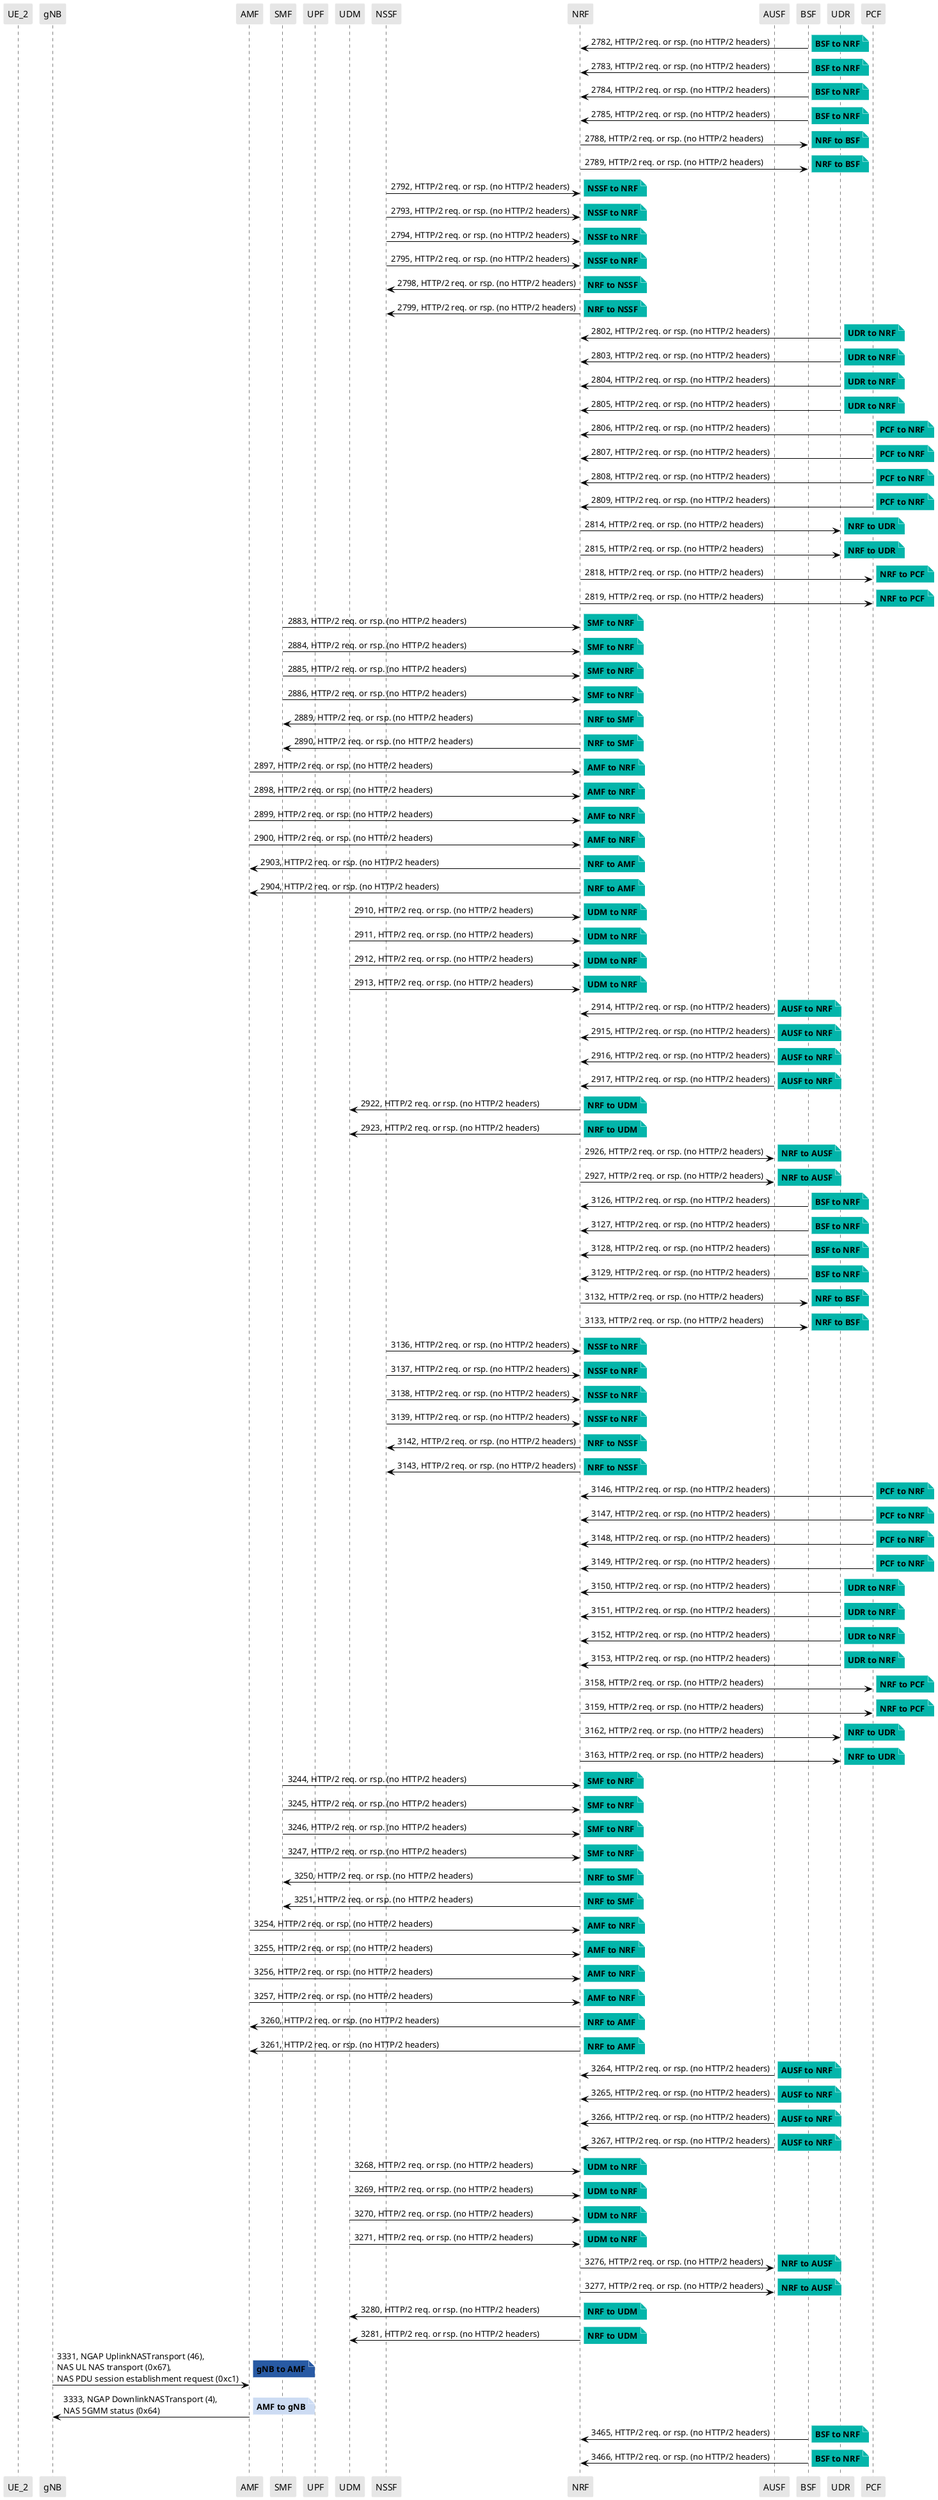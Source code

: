 @startuml
skinparam shadowing false
skinparam NoteBorderColor white
skinparam sequence {
    ArrowColor black
    LifeLineBorderColor black
    LifeLineBackgroundColor black
    ParticipantBorderColor white
    ParticipantBackgroundColor #e6e6e6
}
participant "UE_2"
participant "gNB"
participant "AMF"
participant "SMF"
participant "UPF"
participant "UDM"
participant "NSSF"
participant "NRF"
participant "AUSF"
participant "BSF"
participant "UDR"
participant "PCF"

"BSF" -> "NRF": 2782, HTTP/2 req. or rsp. (no HTTP/2 headers)

note right #03B5AA
**BSF to NRF**
end note

"BSF" -> "NRF": 2783, HTTP/2 req. or rsp. (no HTTP/2 headers)

note right #03B5AA
**BSF to NRF**
end note

"BSF" -> "NRF": 2784, HTTP/2 req. or rsp. (no HTTP/2 headers)

note right #03B5AA
**BSF to NRF**
end note

"BSF" -> "NRF": 2785, HTTP/2 req. or rsp. (no HTTP/2 headers)

note right #03B5AA
**BSF to NRF**
end note

"NRF" -> "BSF": 2788, HTTP/2 req. or rsp. (no HTTP/2 headers)

note right #03B5AA
**NRF to BSF**
end note

"NRF" -> "BSF": 2789, HTTP/2 req. or rsp. (no HTTP/2 headers)

note right #03B5AA
**NRF to BSF**
end note

"NSSF" -> "NRF": 2792, HTTP/2 req. or rsp. (no HTTP/2 headers)

note right #03B5AA
**NSSF to NRF**
end note

"NSSF" -> "NRF": 2793, HTTP/2 req. or rsp. (no HTTP/2 headers)

note right #03B5AA
**NSSF to NRF**
end note

"NSSF" -> "NRF": 2794, HTTP/2 req. or rsp. (no HTTP/2 headers)

note right #03B5AA
**NSSF to NRF**
end note

"NSSF" -> "NRF": 2795, HTTP/2 req. or rsp. (no HTTP/2 headers)

note right #03B5AA
**NSSF to NRF**
end note

"NRF" -> "NSSF": 2798, HTTP/2 req. or rsp. (no HTTP/2 headers)

note right #03B5AA
**NRF to NSSF**
end note

"NRF" -> "NSSF": 2799, HTTP/2 req. or rsp. (no HTTP/2 headers)

note right #03B5AA
**NRF to NSSF**
end note

"UDR" -> "NRF": 2802, HTTP/2 req. or rsp. (no HTTP/2 headers)

note right #03B5AA
**UDR to NRF**
end note

"UDR" -> "NRF": 2803, HTTP/2 req. or rsp. (no HTTP/2 headers)

note right #03B5AA
**UDR to NRF**
end note

"UDR" -> "NRF": 2804, HTTP/2 req. or rsp. (no HTTP/2 headers)

note right #03B5AA
**UDR to NRF**
end note

"UDR" -> "NRF": 2805, HTTP/2 req. or rsp. (no HTTP/2 headers)

note right #03B5AA
**UDR to NRF**
end note

"PCF" -> "NRF": 2806, HTTP/2 req. or rsp. (no HTTP/2 headers)

note right #03B5AA
**PCF to NRF**
end note

"PCF" -> "NRF": 2807, HTTP/2 req. or rsp. (no HTTP/2 headers)

note right #03B5AA
**PCF to NRF**
end note

"PCF" -> "NRF": 2808, HTTP/2 req. or rsp. (no HTTP/2 headers)

note right #03B5AA
**PCF to NRF**
end note

"PCF" -> "NRF": 2809, HTTP/2 req. or rsp. (no HTTP/2 headers)

note right #03B5AA
**PCF to NRF**
end note

"NRF" -> "UDR": 2814, HTTP/2 req. or rsp. (no HTTP/2 headers)

note right #03B5AA
**NRF to UDR**
end note

"NRF" -> "UDR": 2815, HTTP/2 req. or rsp. (no HTTP/2 headers)

note right #03B5AA
**NRF to UDR**
end note

"NRF" -> "PCF": 2818, HTTP/2 req. or rsp. (no HTTP/2 headers)

note right #03B5AA
**NRF to PCF**
end note

"NRF" -> "PCF": 2819, HTTP/2 req. or rsp. (no HTTP/2 headers)

note right #03B5AA
**NRF to PCF**
end note

"SMF" -> "NRF": 2883, HTTP/2 req. or rsp. (no HTTP/2 headers)

note right #03B5AA
**SMF to NRF**
end note

"SMF" -> "NRF": 2884, HTTP/2 req. or rsp. (no HTTP/2 headers)

note right #03B5AA
**SMF to NRF**
end note

"SMF" -> "NRF": 2885, HTTP/2 req. or rsp. (no HTTP/2 headers)

note right #03B5AA
**SMF to NRF**
end note

"SMF" -> "NRF": 2886, HTTP/2 req. or rsp. (no HTTP/2 headers)

note right #03B5AA
**SMF to NRF**
end note

"NRF" -> "SMF": 2889, HTTP/2 req. or rsp. (no HTTP/2 headers)

note right #03B5AA
**NRF to SMF**
end note

"NRF" -> "SMF": 2890, HTTP/2 req. or rsp. (no HTTP/2 headers)

note right #03B5AA
**NRF to SMF**
end note

"AMF" -> "NRF": 2897, HTTP/2 req. or rsp. (no HTTP/2 headers)

note right #03B5AA
**AMF to NRF**
end note

"AMF" -> "NRF": 2898, HTTP/2 req. or rsp. (no HTTP/2 headers)

note right #03B5AA
**AMF to NRF**
end note

"AMF" -> "NRF": 2899, HTTP/2 req. or rsp. (no HTTP/2 headers)

note right #03B5AA
**AMF to NRF**
end note

"AMF" -> "NRF": 2900, HTTP/2 req. or rsp. (no HTTP/2 headers)

note right #03B5AA
**AMF to NRF**
end note

"NRF" -> "AMF": 2903, HTTP/2 req. or rsp. (no HTTP/2 headers)

note right #03B5AA
**NRF to AMF**
end note

"NRF" -> "AMF": 2904, HTTP/2 req. or rsp. (no HTTP/2 headers)

note right #03B5AA
**NRF to AMF**
end note

"UDM" -> "NRF": 2910, HTTP/2 req. or rsp. (no HTTP/2 headers)

note right #03B5AA
**UDM to NRF**
end note

"UDM" -> "NRF": 2911, HTTP/2 req. or rsp. (no HTTP/2 headers)

note right #03B5AA
**UDM to NRF**
end note

"UDM" -> "NRF": 2912, HTTP/2 req. or rsp. (no HTTP/2 headers)

note right #03B5AA
**UDM to NRF**
end note

"UDM" -> "NRF": 2913, HTTP/2 req. or rsp. (no HTTP/2 headers)

note right #03B5AA
**UDM to NRF**
end note

"AUSF" -> "NRF": 2914, HTTP/2 req. or rsp. (no HTTP/2 headers)

note right #03B5AA
**AUSF to NRF**
end note

"AUSF" -> "NRF": 2915, HTTP/2 req. or rsp. (no HTTP/2 headers)

note right #03B5AA
**AUSF to NRF**
end note

"AUSF" -> "NRF": 2916, HTTP/2 req. or rsp. (no HTTP/2 headers)

note right #03B5AA
**AUSF to NRF**
end note

"AUSF" -> "NRF": 2917, HTTP/2 req. or rsp. (no HTTP/2 headers)

note right #03B5AA
**AUSF to NRF**
end note

"NRF" -> "UDM": 2922, HTTP/2 req. or rsp. (no HTTP/2 headers)

note right #03B5AA
**NRF to UDM**
end note

"NRF" -> "UDM": 2923, HTTP/2 req. or rsp. (no HTTP/2 headers)

note right #03B5AA
**NRF to UDM**
end note

"NRF" -> "AUSF": 2926, HTTP/2 req. or rsp. (no HTTP/2 headers)

note right #03B5AA
**NRF to AUSF**
end note

"NRF" -> "AUSF": 2927, HTTP/2 req. or rsp. (no HTTP/2 headers)

note right #03B5AA
**NRF to AUSF**
end note

"BSF" -> "NRF": 3126, HTTP/2 req. or rsp. (no HTTP/2 headers)

note right #03B5AA
**BSF to NRF**
end note

"BSF" -> "NRF": 3127, HTTP/2 req. or rsp. (no HTTP/2 headers)

note right #03B5AA
**BSF to NRF**
end note

"BSF" -> "NRF": 3128, HTTP/2 req. or rsp. (no HTTP/2 headers)

note right #03B5AA
**BSF to NRF**
end note

"BSF" -> "NRF": 3129, HTTP/2 req. or rsp. (no HTTP/2 headers)

note right #03B5AA
**BSF to NRF**
end note

"NRF" -> "BSF": 3132, HTTP/2 req. or rsp. (no HTTP/2 headers)

note right #03B5AA
**NRF to BSF**
end note

"NRF" -> "BSF": 3133, HTTP/2 req. or rsp. (no HTTP/2 headers)

note right #03B5AA
**NRF to BSF**
end note

"NSSF" -> "NRF": 3136, HTTP/2 req. or rsp. (no HTTP/2 headers)

note right #03B5AA
**NSSF to NRF**
end note

"NSSF" -> "NRF": 3137, HTTP/2 req. or rsp. (no HTTP/2 headers)

note right #03B5AA
**NSSF to NRF**
end note

"NSSF" -> "NRF": 3138, HTTP/2 req. or rsp. (no HTTP/2 headers)

note right #03B5AA
**NSSF to NRF**
end note

"NSSF" -> "NRF": 3139, HTTP/2 req. or rsp. (no HTTP/2 headers)

note right #03B5AA
**NSSF to NRF**
end note

"NRF" -> "NSSF": 3142, HTTP/2 req. or rsp. (no HTTP/2 headers)

note right #03B5AA
**NRF to NSSF**
end note

"NRF" -> "NSSF": 3143, HTTP/2 req. or rsp. (no HTTP/2 headers)

note right #03B5AA
**NRF to NSSF**
end note

"PCF" -> "NRF": 3146, HTTP/2 req. or rsp. (no HTTP/2 headers)

note right #03B5AA
**PCF to NRF**
end note

"PCF" -> "NRF": 3147, HTTP/2 req. or rsp. (no HTTP/2 headers)

note right #03B5AA
**PCF to NRF**
end note

"PCF" -> "NRF": 3148, HTTP/2 req. or rsp. (no HTTP/2 headers)

note right #03B5AA
**PCF to NRF**
end note

"PCF" -> "NRF": 3149, HTTP/2 req. or rsp. (no HTTP/2 headers)

note right #03B5AA
**PCF to NRF**
end note

"UDR" -> "NRF": 3150, HTTP/2 req. or rsp. (no HTTP/2 headers)

note right #03B5AA
**UDR to NRF**
end note

"UDR" -> "NRF": 3151, HTTP/2 req. or rsp. (no HTTP/2 headers)

note right #03B5AA
**UDR to NRF**
end note

"UDR" -> "NRF": 3152, HTTP/2 req. or rsp. (no HTTP/2 headers)

note right #03B5AA
**UDR to NRF**
end note

"UDR" -> "NRF": 3153, HTTP/2 req. or rsp. (no HTTP/2 headers)

note right #03B5AA
**UDR to NRF**
end note

"NRF" -> "PCF": 3158, HTTP/2 req. or rsp. (no HTTP/2 headers)

note right #03B5AA
**NRF to PCF**
end note

"NRF" -> "PCF": 3159, HTTP/2 req. or rsp. (no HTTP/2 headers)

note right #03B5AA
**NRF to PCF**
end note

"NRF" -> "UDR": 3162, HTTP/2 req. or rsp. (no HTTP/2 headers)

note right #03B5AA
**NRF to UDR**
end note

"NRF" -> "UDR": 3163, HTTP/2 req. or rsp. (no HTTP/2 headers)

note right #03B5AA
**NRF to UDR**
end note

"SMF" -> "NRF": 3244, HTTP/2 req. or rsp. (no HTTP/2 headers)

note right #03B5AA
**SMF to NRF**
end note

"SMF" -> "NRF": 3245, HTTP/2 req. or rsp. (no HTTP/2 headers)

note right #03B5AA
**SMF to NRF**
end note

"SMF" -> "NRF": 3246, HTTP/2 req. or rsp. (no HTTP/2 headers)

note right #03B5AA
**SMF to NRF**
end note

"SMF" -> "NRF": 3247, HTTP/2 req. or rsp. (no HTTP/2 headers)

note right #03B5AA
**SMF to NRF**
end note

"NRF" -> "SMF": 3250, HTTP/2 req. or rsp. (no HTTP/2 headers)

note right #03B5AA
**NRF to SMF**
end note

"NRF" -> "SMF": 3251, HTTP/2 req. or rsp. (no HTTP/2 headers)

note right #03B5AA
**NRF to SMF**
end note

"AMF" -> "NRF": 3254, HTTP/2 req. or rsp. (no HTTP/2 headers)

note right #03B5AA
**AMF to NRF**
end note

"AMF" -> "NRF": 3255, HTTP/2 req. or rsp. (no HTTP/2 headers)

note right #03B5AA
**AMF to NRF**
end note

"AMF" -> "NRF": 3256, HTTP/2 req. or rsp. (no HTTP/2 headers)

note right #03B5AA
**AMF to NRF**
end note

"AMF" -> "NRF": 3257, HTTP/2 req. or rsp. (no HTTP/2 headers)

note right #03B5AA
**AMF to NRF**
end note

"NRF" -> "AMF": 3260, HTTP/2 req. or rsp. (no HTTP/2 headers)

note right #03B5AA
**NRF to AMF**
end note

"NRF" -> "AMF": 3261, HTTP/2 req. or rsp. (no HTTP/2 headers)

note right #03B5AA
**NRF to AMF**
end note

"AUSF" -> "NRF": 3264, HTTP/2 req. or rsp. (no HTTP/2 headers)

note right #03B5AA
**AUSF to NRF**
end note

"AUSF" -> "NRF": 3265, HTTP/2 req. or rsp. (no HTTP/2 headers)

note right #03B5AA
**AUSF to NRF**
end note

"AUSF" -> "NRF": 3266, HTTP/2 req. or rsp. (no HTTP/2 headers)

note right #03B5AA
**AUSF to NRF**
end note

"AUSF" -> "NRF": 3267, HTTP/2 req. or rsp. (no HTTP/2 headers)

note right #03B5AA
**AUSF to NRF**
end note

"UDM" -> "NRF": 3268, HTTP/2 req. or rsp. (no HTTP/2 headers)

note right #03B5AA
**UDM to NRF**
end note

"UDM" -> "NRF": 3269, HTTP/2 req. or rsp. (no HTTP/2 headers)

note right #03B5AA
**UDM to NRF**
end note

"UDM" -> "NRF": 3270, HTTP/2 req. or rsp. (no HTTP/2 headers)

note right #03B5AA
**UDM to NRF**
end note

"UDM" -> "NRF": 3271, HTTP/2 req. or rsp. (no HTTP/2 headers)

note right #03B5AA
**UDM to NRF**
end note

"NRF" -> "AUSF": 3276, HTTP/2 req. or rsp. (no HTTP/2 headers)

note right #03B5AA
**NRF to AUSF**
end note

"NRF" -> "AUSF": 3277, HTTP/2 req. or rsp. (no HTTP/2 headers)

note right #03B5AA
**NRF to AUSF**
end note

"NRF" -> "UDM": 3280, HTTP/2 req. or rsp. (no HTTP/2 headers)

note right #03B5AA
**NRF to UDM**
end note

"NRF" -> "UDM": 3281, HTTP/2 req. or rsp. (no HTTP/2 headers)

note right #03B5AA
**NRF to UDM**
end note

"gNB" -> "AMF": 3331, NGAP UplinkNASTransport (46),\nNAS UL NAS transport (0x67),\nNAS PDU session establishment request (0xc1)

note right #285AA4
**gNB to AMF**
end note

"AMF" -> "gNB": 3333, NGAP DownlinkNASTransport (4),\nNAS 5GMM status (0x64)

note right #CDDCF3
**AMF to gNB**
end note

"BSF" -> "NRF": 3465, HTTP/2 req. or rsp. (no HTTP/2 headers)

note right #03B5AA
**BSF to NRF**
end note

"BSF" -> "NRF": 3466, HTTP/2 req. or rsp. (no HTTP/2 headers)

note right #03B5AA
**BSF to NRF**
end note

@enduml

